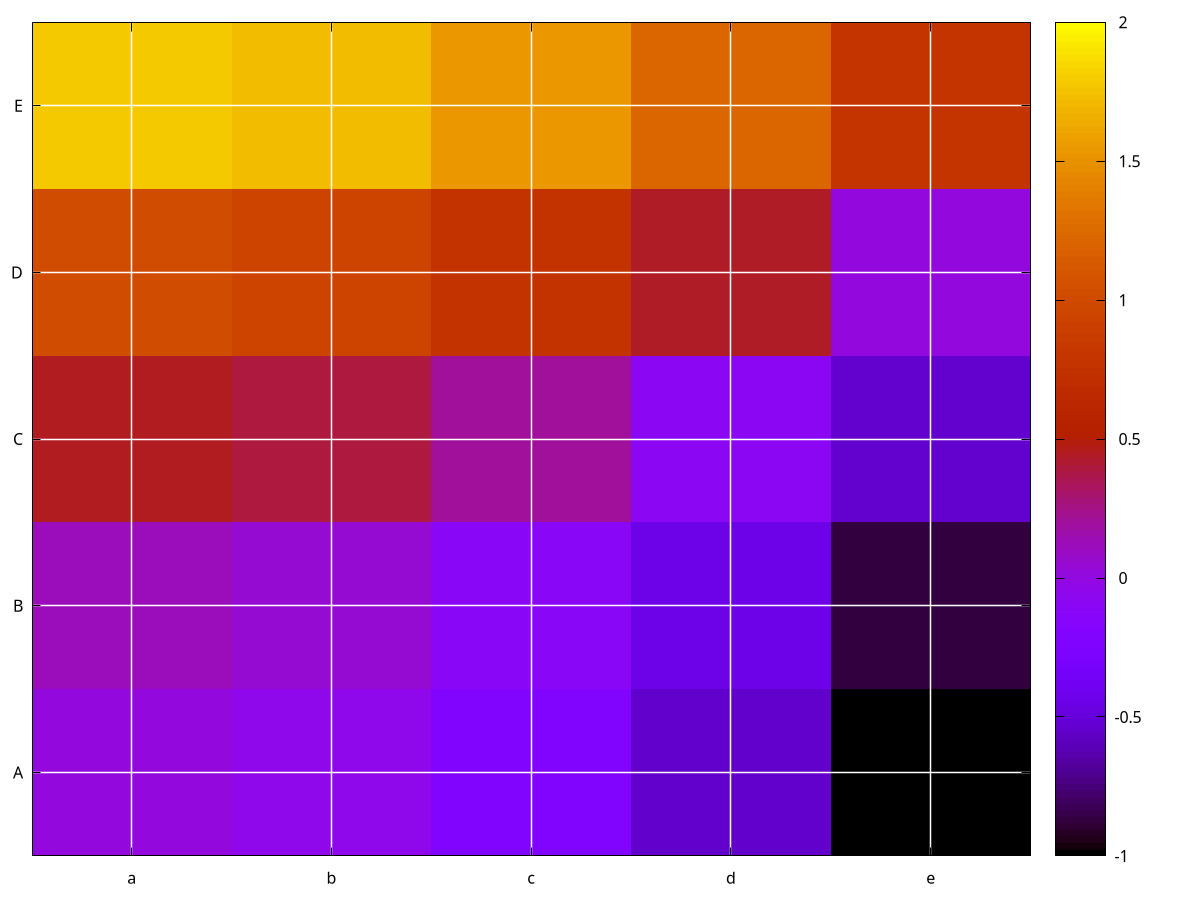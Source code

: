 set term pngcairo
set output '3d.heatmap.grid.ng.png'

$data << EOD
X a b c d e
A 0.0 -0.06 -0.25 -0.56 -1.0
B 0.11 0.04 -0.13 -0.45 -0.88
C 0.44 0.38 0.19 -0.11 -0.55
D 1.0 0.93 0.75 0.43 0.0
E 1.77 1.71 1.52 1.21 0.77
EOD

set grid front lw 1.5 lt -1 lc rgb 'white'
plot $data matrix rowheaders columnheaders w image not
